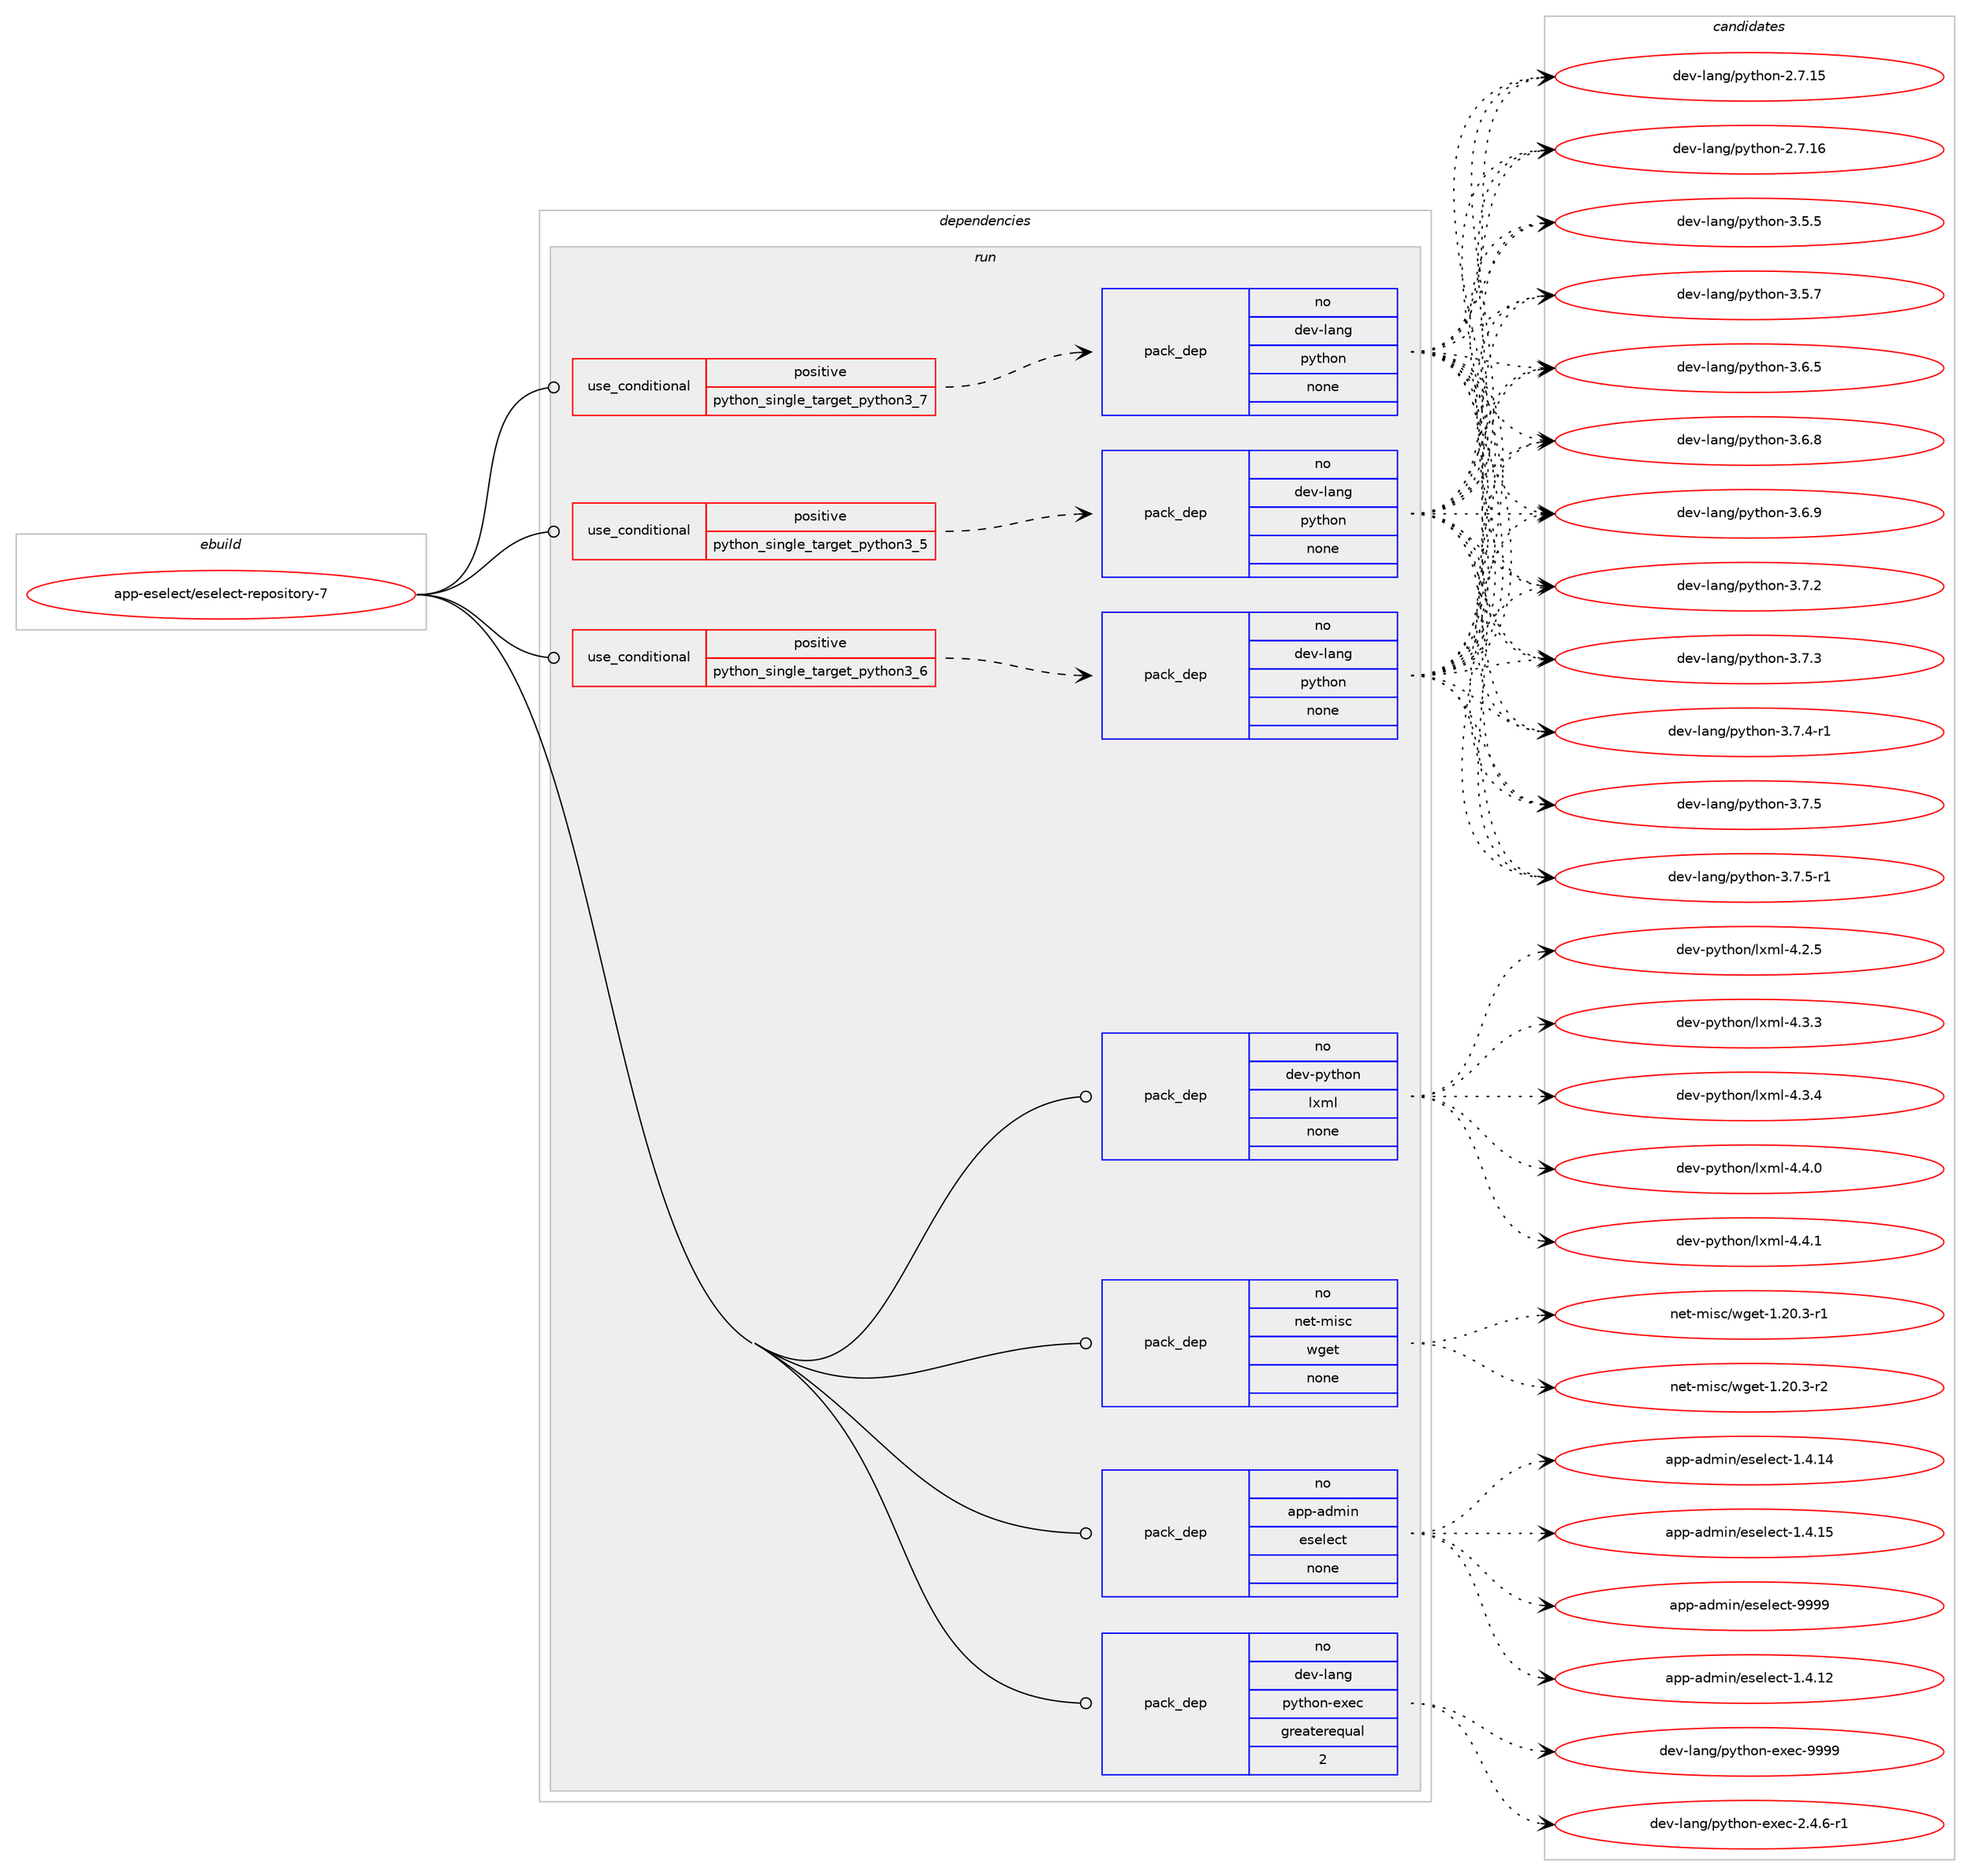 digraph prolog {

# *************
# Graph options
# *************

newrank=true;
concentrate=true;
compound=true;
graph [rankdir=LR,fontname=Helvetica,fontsize=10,ranksep=1.5];#, ranksep=2.5, nodesep=0.2];
edge  [arrowhead=vee];
node  [fontname=Helvetica,fontsize=10];

# **********
# The ebuild
# **********

subgraph cluster_leftcol {
color=gray;
rank=same;
label=<<i>ebuild</i>>;
id [label="app-eselect/eselect-repository-7", color=red, width=4, href="../app-eselect/eselect-repository-7.svg"];
}

# ****************
# The dependencies
# ****************

subgraph cluster_midcol {
color=gray;
label=<<i>dependencies</i>>;
subgraph cluster_compile {
fillcolor="#eeeeee";
style=filled;
label=<<i>compile</i>>;
}
subgraph cluster_compileandrun {
fillcolor="#eeeeee";
style=filled;
label=<<i>compile and run</i>>;
}
subgraph cluster_run {
fillcolor="#eeeeee";
style=filled;
label=<<i>run</i>>;
subgraph cond117990 {
dependency493418 [label=<<TABLE BORDER="0" CELLBORDER="1" CELLSPACING="0" CELLPADDING="4"><TR><TD ROWSPAN="3" CELLPADDING="10">use_conditional</TD></TR><TR><TD>positive</TD></TR><TR><TD>python_single_target_python3_5</TD></TR></TABLE>>, shape=none, color=red];
subgraph pack366545 {
dependency493419 [label=<<TABLE BORDER="0" CELLBORDER="1" CELLSPACING="0" CELLPADDING="4" WIDTH="220"><TR><TD ROWSPAN="6" CELLPADDING="30">pack_dep</TD></TR><TR><TD WIDTH="110">no</TD></TR><TR><TD>dev-lang</TD></TR><TR><TD>python</TD></TR><TR><TD>none</TD></TR><TR><TD></TD></TR></TABLE>>, shape=none, color=blue];
}
dependency493418:e -> dependency493419:w [weight=20,style="dashed",arrowhead="vee"];
}
id:e -> dependency493418:w [weight=20,style="solid",arrowhead="odot"];
subgraph cond117991 {
dependency493420 [label=<<TABLE BORDER="0" CELLBORDER="1" CELLSPACING="0" CELLPADDING="4"><TR><TD ROWSPAN="3" CELLPADDING="10">use_conditional</TD></TR><TR><TD>positive</TD></TR><TR><TD>python_single_target_python3_6</TD></TR></TABLE>>, shape=none, color=red];
subgraph pack366546 {
dependency493421 [label=<<TABLE BORDER="0" CELLBORDER="1" CELLSPACING="0" CELLPADDING="4" WIDTH="220"><TR><TD ROWSPAN="6" CELLPADDING="30">pack_dep</TD></TR><TR><TD WIDTH="110">no</TD></TR><TR><TD>dev-lang</TD></TR><TR><TD>python</TD></TR><TR><TD>none</TD></TR><TR><TD></TD></TR></TABLE>>, shape=none, color=blue];
}
dependency493420:e -> dependency493421:w [weight=20,style="dashed",arrowhead="vee"];
}
id:e -> dependency493420:w [weight=20,style="solid",arrowhead="odot"];
subgraph cond117992 {
dependency493422 [label=<<TABLE BORDER="0" CELLBORDER="1" CELLSPACING="0" CELLPADDING="4"><TR><TD ROWSPAN="3" CELLPADDING="10">use_conditional</TD></TR><TR><TD>positive</TD></TR><TR><TD>python_single_target_python3_7</TD></TR></TABLE>>, shape=none, color=red];
subgraph pack366547 {
dependency493423 [label=<<TABLE BORDER="0" CELLBORDER="1" CELLSPACING="0" CELLPADDING="4" WIDTH="220"><TR><TD ROWSPAN="6" CELLPADDING="30">pack_dep</TD></TR><TR><TD WIDTH="110">no</TD></TR><TR><TD>dev-lang</TD></TR><TR><TD>python</TD></TR><TR><TD>none</TD></TR><TR><TD></TD></TR></TABLE>>, shape=none, color=blue];
}
dependency493422:e -> dependency493423:w [weight=20,style="dashed",arrowhead="vee"];
}
id:e -> dependency493422:w [weight=20,style="solid",arrowhead="odot"];
subgraph pack366548 {
dependency493424 [label=<<TABLE BORDER="0" CELLBORDER="1" CELLSPACING="0" CELLPADDING="4" WIDTH="220"><TR><TD ROWSPAN="6" CELLPADDING="30">pack_dep</TD></TR><TR><TD WIDTH="110">no</TD></TR><TR><TD>app-admin</TD></TR><TR><TD>eselect</TD></TR><TR><TD>none</TD></TR><TR><TD></TD></TR></TABLE>>, shape=none, color=blue];
}
id:e -> dependency493424:w [weight=20,style="solid",arrowhead="odot"];
subgraph pack366549 {
dependency493425 [label=<<TABLE BORDER="0" CELLBORDER="1" CELLSPACING="0" CELLPADDING="4" WIDTH="220"><TR><TD ROWSPAN="6" CELLPADDING="30">pack_dep</TD></TR><TR><TD WIDTH="110">no</TD></TR><TR><TD>dev-lang</TD></TR><TR><TD>python-exec</TD></TR><TR><TD>greaterequal</TD></TR><TR><TD>2</TD></TR></TABLE>>, shape=none, color=blue];
}
id:e -> dependency493425:w [weight=20,style="solid",arrowhead="odot"];
subgraph pack366550 {
dependency493426 [label=<<TABLE BORDER="0" CELLBORDER="1" CELLSPACING="0" CELLPADDING="4" WIDTH="220"><TR><TD ROWSPAN="6" CELLPADDING="30">pack_dep</TD></TR><TR><TD WIDTH="110">no</TD></TR><TR><TD>dev-python</TD></TR><TR><TD>lxml</TD></TR><TR><TD>none</TD></TR><TR><TD></TD></TR></TABLE>>, shape=none, color=blue];
}
id:e -> dependency493426:w [weight=20,style="solid",arrowhead="odot"];
subgraph pack366551 {
dependency493427 [label=<<TABLE BORDER="0" CELLBORDER="1" CELLSPACING="0" CELLPADDING="4" WIDTH="220"><TR><TD ROWSPAN="6" CELLPADDING="30">pack_dep</TD></TR><TR><TD WIDTH="110">no</TD></TR><TR><TD>net-misc</TD></TR><TR><TD>wget</TD></TR><TR><TD>none</TD></TR><TR><TD></TD></TR></TABLE>>, shape=none, color=blue];
}
id:e -> dependency493427:w [weight=20,style="solid",arrowhead="odot"];
}
}

# **************
# The candidates
# **************

subgraph cluster_choices {
rank=same;
color=gray;
label=<<i>candidates</i>>;

subgraph choice366545 {
color=black;
nodesep=1;
choice10010111845108971101034711212111610411111045504655464953 [label="dev-lang/python-2.7.15", color=red, width=4,href="../dev-lang/python-2.7.15.svg"];
choice10010111845108971101034711212111610411111045504655464954 [label="dev-lang/python-2.7.16", color=red, width=4,href="../dev-lang/python-2.7.16.svg"];
choice100101118451089711010347112121116104111110455146534653 [label="dev-lang/python-3.5.5", color=red, width=4,href="../dev-lang/python-3.5.5.svg"];
choice100101118451089711010347112121116104111110455146534655 [label="dev-lang/python-3.5.7", color=red, width=4,href="../dev-lang/python-3.5.7.svg"];
choice100101118451089711010347112121116104111110455146544653 [label="dev-lang/python-3.6.5", color=red, width=4,href="../dev-lang/python-3.6.5.svg"];
choice100101118451089711010347112121116104111110455146544656 [label="dev-lang/python-3.6.8", color=red, width=4,href="../dev-lang/python-3.6.8.svg"];
choice100101118451089711010347112121116104111110455146544657 [label="dev-lang/python-3.6.9", color=red, width=4,href="../dev-lang/python-3.6.9.svg"];
choice100101118451089711010347112121116104111110455146554650 [label="dev-lang/python-3.7.2", color=red, width=4,href="../dev-lang/python-3.7.2.svg"];
choice100101118451089711010347112121116104111110455146554651 [label="dev-lang/python-3.7.3", color=red, width=4,href="../dev-lang/python-3.7.3.svg"];
choice1001011184510897110103471121211161041111104551465546524511449 [label="dev-lang/python-3.7.4-r1", color=red, width=4,href="../dev-lang/python-3.7.4-r1.svg"];
choice100101118451089711010347112121116104111110455146554653 [label="dev-lang/python-3.7.5", color=red, width=4,href="../dev-lang/python-3.7.5.svg"];
choice1001011184510897110103471121211161041111104551465546534511449 [label="dev-lang/python-3.7.5-r1", color=red, width=4,href="../dev-lang/python-3.7.5-r1.svg"];
dependency493419:e -> choice10010111845108971101034711212111610411111045504655464953:w [style=dotted,weight="100"];
dependency493419:e -> choice10010111845108971101034711212111610411111045504655464954:w [style=dotted,weight="100"];
dependency493419:e -> choice100101118451089711010347112121116104111110455146534653:w [style=dotted,weight="100"];
dependency493419:e -> choice100101118451089711010347112121116104111110455146534655:w [style=dotted,weight="100"];
dependency493419:e -> choice100101118451089711010347112121116104111110455146544653:w [style=dotted,weight="100"];
dependency493419:e -> choice100101118451089711010347112121116104111110455146544656:w [style=dotted,weight="100"];
dependency493419:e -> choice100101118451089711010347112121116104111110455146544657:w [style=dotted,weight="100"];
dependency493419:e -> choice100101118451089711010347112121116104111110455146554650:w [style=dotted,weight="100"];
dependency493419:e -> choice100101118451089711010347112121116104111110455146554651:w [style=dotted,weight="100"];
dependency493419:e -> choice1001011184510897110103471121211161041111104551465546524511449:w [style=dotted,weight="100"];
dependency493419:e -> choice100101118451089711010347112121116104111110455146554653:w [style=dotted,weight="100"];
dependency493419:e -> choice1001011184510897110103471121211161041111104551465546534511449:w [style=dotted,weight="100"];
}
subgraph choice366546 {
color=black;
nodesep=1;
choice10010111845108971101034711212111610411111045504655464953 [label="dev-lang/python-2.7.15", color=red, width=4,href="../dev-lang/python-2.7.15.svg"];
choice10010111845108971101034711212111610411111045504655464954 [label="dev-lang/python-2.7.16", color=red, width=4,href="../dev-lang/python-2.7.16.svg"];
choice100101118451089711010347112121116104111110455146534653 [label="dev-lang/python-3.5.5", color=red, width=4,href="../dev-lang/python-3.5.5.svg"];
choice100101118451089711010347112121116104111110455146534655 [label="dev-lang/python-3.5.7", color=red, width=4,href="../dev-lang/python-3.5.7.svg"];
choice100101118451089711010347112121116104111110455146544653 [label="dev-lang/python-3.6.5", color=red, width=4,href="../dev-lang/python-3.6.5.svg"];
choice100101118451089711010347112121116104111110455146544656 [label="dev-lang/python-3.6.8", color=red, width=4,href="../dev-lang/python-3.6.8.svg"];
choice100101118451089711010347112121116104111110455146544657 [label="dev-lang/python-3.6.9", color=red, width=4,href="../dev-lang/python-3.6.9.svg"];
choice100101118451089711010347112121116104111110455146554650 [label="dev-lang/python-3.7.2", color=red, width=4,href="../dev-lang/python-3.7.2.svg"];
choice100101118451089711010347112121116104111110455146554651 [label="dev-lang/python-3.7.3", color=red, width=4,href="../dev-lang/python-3.7.3.svg"];
choice1001011184510897110103471121211161041111104551465546524511449 [label="dev-lang/python-3.7.4-r1", color=red, width=4,href="../dev-lang/python-3.7.4-r1.svg"];
choice100101118451089711010347112121116104111110455146554653 [label="dev-lang/python-3.7.5", color=red, width=4,href="../dev-lang/python-3.7.5.svg"];
choice1001011184510897110103471121211161041111104551465546534511449 [label="dev-lang/python-3.7.5-r1", color=red, width=4,href="../dev-lang/python-3.7.5-r1.svg"];
dependency493421:e -> choice10010111845108971101034711212111610411111045504655464953:w [style=dotted,weight="100"];
dependency493421:e -> choice10010111845108971101034711212111610411111045504655464954:w [style=dotted,weight="100"];
dependency493421:e -> choice100101118451089711010347112121116104111110455146534653:w [style=dotted,weight="100"];
dependency493421:e -> choice100101118451089711010347112121116104111110455146534655:w [style=dotted,weight="100"];
dependency493421:e -> choice100101118451089711010347112121116104111110455146544653:w [style=dotted,weight="100"];
dependency493421:e -> choice100101118451089711010347112121116104111110455146544656:w [style=dotted,weight="100"];
dependency493421:e -> choice100101118451089711010347112121116104111110455146544657:w [style=dotted,weight="100"];
dependency493421:e -> choice100101118451089711010347112121116104111110455146554650:w [style=dotted,weight="100"];
dependency493421:e -> choice100101118451089711010347112121116104111110455146554651:w [style=dotted,weight="100"];
dependency493421:e -> choice1001011184510897110103471121211161041111104551465546524511449:w [style=dotted,weight="100"];
dependency493421:e -> choice100101118451089711010347112121116104111110455146554653:w [style=dotted,weight="100"];
dependency493421:e -> choice1001011184510897110103471121211161041111104551465546534511449:w [style=dotted,weight="100"];
}
subgraph choice366547 {
color=black;
nodesep=1;
choice10010111845108971101034711212111610411111045504655464953 [label="dev-lang/python-2.7.15", color=red, width=4,href="../dev-lang/python-2.7.15.svg"];
choice10010111845108971101034711212111610411111045504655464954 [label="dev-lang/python-2.7.16", color=red, width=4,href="../dev-lang/python-2.7.16.svg"];
choice100101118451089711010347112121116104111110455146534653 [label="dev-lang/python-3.5.5", color=red, width=4,href="../dev-lang/python-3.5.5.svg"];
choice100101118451089711010347112121116104111110455146534655 [label="dev-lang/python-3.5.7", color=red, width=4,href="../dev-lang/python-3.5.7.svg"];
choice100101118451089711010347112121116104111110455146544653 [label="dev-lang/python-3.6.5", color=red, width=4,href="../dev-lang/python-3.6.5.svg"];
choice100101118451089711010347112121116104111110455146544656 [label="dev-lang/python-3.6.8", color=red, width=4,href="../dev-lang/python-3.6.8.svg"];
choice100101118451089711010347112121116104111110455146544657 [label="dev-lang/python-3.6.9", color=red, width=4,href="../dev-lang/python-3.6.9.svg"];
choice100101118451089711010347112121116104111110455146554650 [label="dev-lang/python-3.7.2", color=red, width=4,href="../dev-lang/python-3.7.2.svg"];
choice100101118451089711010347112121116104111110455146554651 [label="dev-lang/python-3.7.3", color=red, width=4,href="../dev-lang/python-3.7.3.svg"];
choice1001011184510897110103471121211161041111104551465546524511449 [label="dev-lang/python-3.7.4-r1", color=red, width=4,href="../dev-lang/python-3.7.4-r1.svg"];
choice100101118451089711010347112121116104111110455146554653 [label="dev-lang/python-3.7.5", color=red, width=4,href="../dev-lang/python-3.7.5.svg"];
choice1001011184510897110103471121211161041111104551465546534511449 [label="dev-lang/python-3.7.5-r1", color=red, width=4,href="../dev-lang/python-3.7.5-r1.svg"];
dependency493423:e -> choice10010111845108971101034711212111610411111045504655464953:w [style=dotted,weight="100"];
dependency493423:e -> choice10010111845108971101034711212111610411111045504655464954:w [style=dotted,weight="100"];
dependency493423:e -> choice100101118451089711010347112121116104111110455146534653:w [style=dotted,weight="100"];
dependency493423:e -> choice100101118451089711010347112121116104111110455146534655:w [style=dotted,weight="100"];
dependency493423:e -> choice100101118451089711010347112121116104111110455146544653:w [style=dotted,weight="100"];
dependency493423:e -> choice100101118451089711010347112121116104111110455146544656:w [style=dotted,weight="100"];
dependency493423:e -> choice100101118451089711010347112121116104111110455146544657:w [style=dotted,weight="100"];
dependency493423:e -> choice100101118451089711010347112121116104111110455146554650:w [style=dotted,weight="100"];
dependency493423:e -> choice100101118451089711010347112121116104111110455146554651:w [style=dotted,weight="100"];
dependency493423:e -> choice1001011184510897110103471121211161041111104551465546524511449:w [style=dotted,weight="100"];
dependency493423:e -> choice100101118451089711010347112121116104111110455146554653:w [style=dotted,weight="100"];
dependency493423:e -> choice1001011184510897110103471121211161041111104551465546534511449:w [style=dotted,weight="100"];
}
subgraph choice366548 {
color=black;
nodesep=1;
choice971121124597100109105110471011151011081019911645494652464950 [label="app-admin/eselect-1.4.12", color=red, width=4,href="../app-admin/eselect-1.4.12.svg"];
choice971121124597100109105110471011151011081019911645494652464952 [label="app-admin/eselect-1.4.14", color=red, width=4,href="../app-admin/eselect-1.4.14.svg"];
choice971121124597100109105110471011151011081019911645494652464953 [label="app-admin/eselect-1.4.15", color=red, width=4,href="../app-admin/eselect-1.4.15.svg"];
choice97112112459710010910511047101115101108101991164557575757 [label="app-admin/eselect-9999", color=red, width=4,href="../app-admin/eselect-9999.svg"];
dependency493424:e -> choice971121124597100109105110471011151011081019911645494652464950:w [style=dotted,weight="100"];
dependency493424:e -> choice971121124597100109105110471011151011081019911645494652464952:w [style=dotted,weight="100"];
dependency493424:e -> choice971121124597100109105110471011151011081019911645494652464953:w [style=dotted,weight="100"];
dependency493424:e -> choice97112112459710010910511047101115101108101991164557575757:w [style=dotted,weight="100"];
}
subgraph choice366549 {
color=black;
nodesep=1;
choice10010111845108971101034711212111610411111045101120101994550465246544511449 [label="dev-lang/python-exec-2.4.6-r1", color=red, width=4,href="../dev-lang/python-exec-2.4.6-r1.svg"];
choice10010111845108971101034711212111610411111045101120101994557575757 [label="dev-lang/python-exec-9999", color=red, width=4,href="../dev-lang/python-exec-9999.svg"];
dependency493425:e -> choice10010111845108971101034711212111610411111045101120101994550465246544511449:w [style=dotted,weight="100"];
dependency493425:e -> choice10010111845108971101034711212111610411111045101120101994557575757:w [style=dotted,weight="100"];
}
subgraph choice366550 {
color=black;
nodesep=1;
choice1001011184511212111610411111047108120109108455246504653 [label="dev-python/lxml-4.2.5", color=red, width=4,href="../dev-python/lxml-4.2.5.svg"];
choice1001011184511212111610411111047108120109108455246514651 [label="dev-python/lxml-4.3.3", color=red, width=4,href="../dev-python/lxml-4.3.3.svg"];
choice1001011184511212111610411111047108120109108455246514652 [label="dev-python/lxml-4.3.4", color=red, width=4,href="../dev-python/lxml-4.3.4.svg"];
choice1001011184511212111610411111047108120109108455246524648 [label="dev-python/lxml-4.4.0", color=red, width=4,href="../dev-python/lxml-4.4.0.svg"];
choice1001011184511212111610411111047108120109108455246524649 [label="dev-python/lxml-4.4.1", color=red, width=4,href="../dev-python/lxml-4.4.1.svg"];
dependency493426:e -> choice1001011184511212111610411111047108120109108455246504653:w [style=dotted,weight="100"];
dependency493426:e -> choice1001011184511212111610411111047108120109108455246514651:w [style=dotted,weight="100"];
dependency493426:e -> choice1001011184511212111610411111047108120109108455246514652:w [style=dotted,weight="100"];
dependency493426:e -> choice1001011184511212111610411111047108120109108455246524648:w [style=dotted,weight="100"];
dependency493426:e -> choice1001011184511212111610411111047108120109108455246524649:w [style=dotted,weight="100"];
}
subgraph choice366551 {
color=black;
nodesep=1;
choice110101116451091051159947119103101116454946504846514511449 [label="net-misc/wget-1.20.3-r1", color=red, width=4,href="../net-misc/wget-1.20.3-r1.svg"];
choice110101116451091051159947119103101116454946504846514511450 [label="net-misc/wget-1.20.3-r2", color=red, width=4,href="../net-misc/wget-1.20.3-r2.svg"];
dependency493427:e -> choice110101116451091051159947119103101116454946504846514511449:w [style=dotted,weight="100"];
dependency493427:e -> choice110101116451091051159947119103101116454946504846514511450:w [style=dotted,weight="100"];
}
}

}
